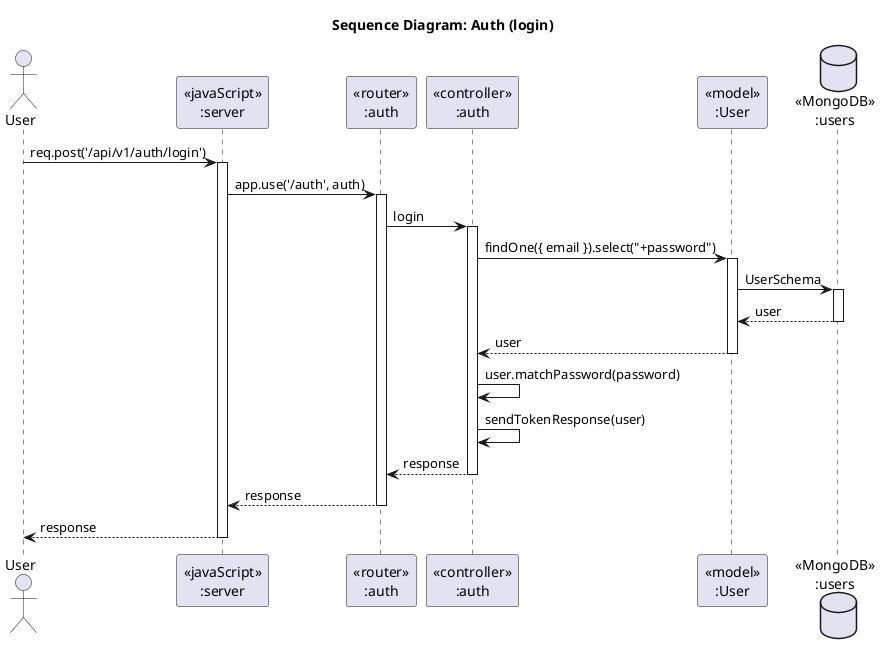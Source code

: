 @startuml auth-login
title Sequence Diagram: Auth (login)

actor "User" as User

participant "<<javaScript>>\n:server" as Server
participant "<<router>>\n:auth" as Router
participant "<<controller>>\n:auth" as Controller
participant "<<model>>\n:User" as UserModel
database "<<MongoDB>>\n:users" as UserMongoDB

User -> Server : req.post('/api/v1/auth/login')
activate Server

Server -> Router : app.use('/auth', auth)
activate Router

Router -> Controller : login
activate Controller

Controller -> UserModel : findOne({ email }).select("+password")
activate UserModel

UserModel -> UserMongoDB : UserSchema
activate UserMongoDB
UserMongoDB --> UserModel : user
deactivate UserMongoDB

UserModel --> Controller : user
deactivate UserModel

Controller -> Controller : user.matchPassword(password)
Controller -> Controller : sendTokenResponse(user)
Controller --> Router : response
deactivate Controller

Router --> Server : response
deactivate Router

Server --> User : response
deactivate Server

@enduml